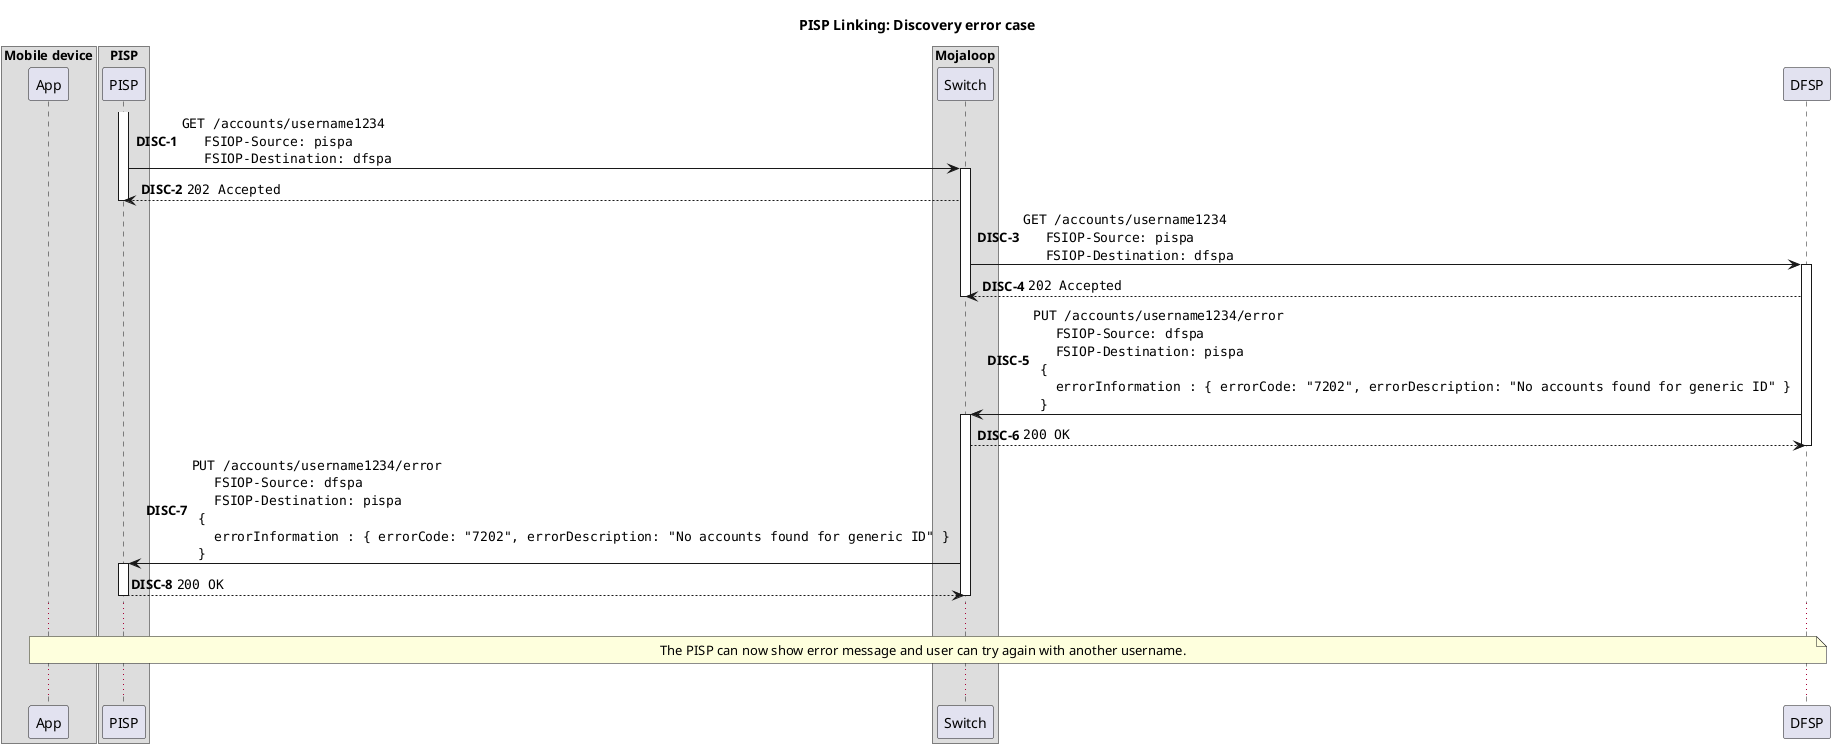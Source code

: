 @startuml

title PISP Linking: Discovery error case

box "Mobile device"
    participant App
end box

box "PISP"
    participant PISP
end box

box "Mojaloop"
    participant Switch
end box

participant DFSP

autonumber 1 "<b>DISC-#</b>"
activate PISP

PISP -> Switch ++: ""GET /accounts/username1234""\n\
  ""  FSIOP-Source: pispa""\n\
  ""  FSIOP-Destination: dfspa""
Switch --> PISP: ""202 Accepted""
deactivate PISP

Switch -> DFSP ++: ""GET /accounts/username1234""\n\
  ""  FSIOP-Source: pispa""\n\
  ""  FSIOP-Destination: dfspa""
DFSP --> Switch: ""202 Accepted""
deactivate Switch

DFSP -> Switch ++: ""PUT /accounts/username1234/error""\n\
  ""  FSIOP-Source: dfspa""\n\
  ""  FSIOP-Destination: pispa""\n\
  ""{""\n\
  ""  errorInformation : { errorCode: "7202", errorDescription: "No accounts found for generic ID" } ""\n\
  ""}""
Switch --> DFSP: ""200 OK""
deactivate DFSP

Switch -> PISP ++: ""PUT /accounts/username1234/error""\n\
  ""  FSIOP-Source: dfspa""\n\
  ""  FSIOP-Destination: pispa""\n\
  ""{""\n\
  ""  errorInformation : { errorCode: "7202", errorDescription: "No accounts found for generic ID" } ""\n\
  ""}""
PISP --> Switch: ""200 OK""
deactivate Switch
deactivate PISP

...

note over App, DFSP
  The PISP can now show error message and user can try again with another username.
end note

...

@enduml
